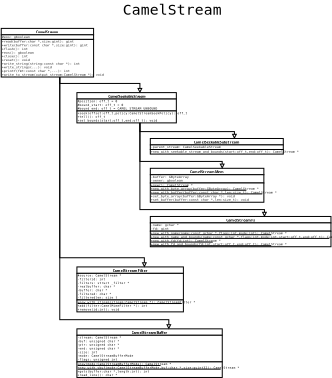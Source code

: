 <?xml version="1.0"?>
<diagram xmlns:dia="http://www.lysator.liu.se/~alla/dia/">
  <diagramdata>
    <attribute name="background">
      <color val="#ffffff"/>
    </attribute>
    <attribute name="paper">
      <composite type="paper">
        <attribute name="name">
          <string>#Letter#</string>
        </attribute>
        <attribute name="tmargin">
          <real val="2.54"/>
        </attribute>
        <attribute name="bmargin">
          <real val="2.54"/>
        </attribute>
        <attribute name="lmargin">
          <real val="2.54"/>
        </attribute>
        <attribute name="rmargin">
          <real val="2.54"/>
        </attribute>
        <attribute name="is_portrait">
          <boolean val="true"/>
        </attribute>
        <attribute name="scaling">
          <real val="0.2"/>
        </attribute>
        <attribute name="fitto">
          <boolean val="true"/>
        </attribute>
        <attribute name="fitwidth">
          <int val="1"/>
        </attribute>
        <attribute name="fitheight">
          <int val="1"/>
        </attribute>
      </composite>
    </attribute>
  </diagramdata>
  <layer name="Background" visible="true">
    <object type="UML - Class" version="0" id="O0">
      <attribute name="obj_pos">
        <point val="-8,-4"/>
      </attribute>
      <attribute name="obj_bb">
        <rectangle val="-8.05,-4.05;17.575,6.65"/>
      </attribute>
      <attribute name="elem_corner">
        <point val="-8,-4"/>
      </attribute>
      <attribute name="elem_width">
        <real val="25.525"/>
      </attribute>
      <attribute name="elem_height">
        <real val="10.6"/>
      </attribute>
      <attribute name="name">
        <string>#CamelStream#</string>
      </attribute>
      <attribute name="stereotype">
        <string/>
      </attribute>
      <attribute name="abstract">
        <boolean val="true"/>
      </attribute>
      <attribute name="suppress_attributes">
        <boolean val="false"/>
      </attribute>
      <attribute name="suppress_operations">
        <boolean val="false"/>
      </attribute>
      <attribute name="visible_attributes">
        <boolean val="true"/>
      </attribute>
      <attribute name="visible_operations">
        <boolean val="true"/>
      </attribute>
      <attribute name="attributes">
        <composite type="umlattribute">
          <attribute name="name">
            <string>#eos#</string>
          </attribute>
          <attribute name="type">
            <string>#gboolean#</string>
          </attribute>
          <attribute name="value">
            <string/>
          </attribute>
          <attribute name="visibility">
            <enum val="2"/>
          </attribute>
          <attribute name="abstract">
            <boolean val="false"/>
          </attribute>
          <attribute name="class_scope">
            <boolean val="false"/>
          </attribute>
        </composite>
      </attribute>
      <attribute name="operations">
        <composite type="umloperation">
          <attribute name="name">
            <string>#read#</string>
          </attribute>
          <attribute name="type">
            <string>#gint#</string>
          </attribute>
          <attribute name="visibility">
            <enum val="0"/>
          </attribute>
          <attribute name="abstract">
            <boolean val="true"/>
          </attribute>
          <attribute name="class_scope">
            <boolean val="false"/>
          </attribute>
          <attribute name="parameters">
            <composite type="umlparameter">
              <attribute name="name">
                <string>#buffer#</string>
              </attribute>
              <attribute name="type">
                <string>#char *#</string>
              </attribute>
              <attribute name="value">
                <string/>
              </attribute>
              <attribute name="kind">
                <enum val="0"/>
              </attribute>
            </composite>
            <composite type="umlparameter">
              <attribute name="name">
                <string>#size#</string>
              </attribute>
              <attribute name="type">
                <string>#gint#</string>
              </attribute>
              <attribute name="value">
                <string/>
              </attribute>
              <attribute name="kind">
                <enum val="0"/>
              </attribute>
            </composite>
          </attribute>
        </composite>
        <composite type="umloperation">
          <attribute name="name">
            <string>#write#</string>
          </attribute>
          <attribute name="type">
            <string>#gint#</string>
          </attribute>
          <attribute name="visibility">
            <enum val="0"/>
          </attribute>
          <attribute name="abstract">
            <boolean val="true"/>
          </attribute>
          <attribute name="class_scope">
            <boolean val="false"/>
          </attribute>
          <attribute name="parameters">
            <composite type="umlparameter">
              <attribute name="name">
                <string>#buffer#</string>
              </attribute>
              <attribute name="type">
                <string>#const char *#</string>
              </attribute>
              <attribute name="value">
                <string/>
              </attribute>
              <attribute name="kind">
                <enum val="0"/>
              </attribute>
            </composite>
            <composite type="umlparameter">
              <attribute name="name">
                <string>#size#</string>
              </attribute>
              <attribute name="type">
                <string>#gint#</string>
              </attribute>
              <attribute name="value">
                <string/>
              </attribute>
              <attribute name="kind">
                <enum val="0"/>
              </attribute>
            </composite>
          </attribute>
        </composite>
        <composite type="umloperation">
          <attribute name="name">
            <string>#flush#</string>
          </attribute>
          <attribute name="type">
            <string>#int#</string>
          </attribute>
          <attribute name="visibility">
            <enum val="0"/>
          </attribute>
          <attribute name="abstract">
            <boolean val="true"/>
          </attribute>
          <attribute name="class_scope">
            <boolean val="false"/>
          </attribute>
          <attribute name="parameters"/>
        </composite>
        <composite type="umloperation">
          <attribute name="name">
            <string>#eos#</string>
          </attribute>
          <attribute name="type">
            <string>#gboolean#</string>
          </attribute>
          <attribute name="visibility">
            <enum val="0"/>
          </attribute>
          <attribute name="abstract">
            <boolean val="true"/>
          </attribute>
          <attribute name="class_scope">
            <boolean val="false"/>
          </attribute>
          <attribute name="parameters"/>
        </composite>
        <composite type="umloperation">
          <attribute name="name">
            <string>#close#</string>
          </attribute>
          <attribute name="type">
            <string>#int#</string>
          </attribute>
          <attribute name="visibility">
            <enum val="0"/>
          </attribute>
          <attribute name="abstract">
            <boolean val="true"/>
          </attribute>
          <attribute name="class_scope">
            <boolean val="false"/>
          </attribute>
          <attribute name="parameters"/>
        </composite>
        <composite type="umloperation">
          <attribute name="name">
            <string>#reset#</string>
          </attribute>
          <attribute name="type">
            <string>#void#</string>
          </attribute>
          <attribute name="visibility">
            <enum val="0"/>
          </attribute>
          <attribute name="abstract">
            <boolean val="true"/>
          </attribute>
          <attribute name="class_scope">
            <boolean val="false"/>
          </attribute>
          <attribute name="parameters"/>
        </composite>
        <composite type="umloperation">
          <attribute name="name">
            <string>#write_string#</string>
          </attribute>
          <attribute name="type">
            <string>#int#</string>
          </attribute>
          <attribute name="visibility">
            <enum val="0"/>
          </attribute>
          <attribute name="abstract">
            <boolean val="false"/>
          </attribute>
          <attribute name="class_scope">
            <boolean val="false"/>
          </attribute>
          <attribute name="parameters">
            <composite type="umlparameter">
              <attribute name="name">
                <string>#string#</string>
              </attribute>
              <attribute name="type">
                <string>#const char *#</string>
              </attribute>
              <attribute name="value">
                <string/>
              </attribute>
              <attribute name="kind">
                <enum val="0"/>
              </attribute>
            </composite>
          </attribute>
        </composite>
        <composite type="umloperation">
          <attribute name="name">
            <string>#write_strings#</string>
          </attribute>
          <attribute name="type">
            <string>#void#</string>
          </attribute>
          <attribute name="visibility">
            <enum val="0"/>
          </attribute>
          <attribute name="abstract">
            <boolean val="false"/>
          </attribute>
          <attribute name="class_scope">
            <boolean val="false"/>
          </attribute>
          <attribute name="parameters">
            <composite type="umlparameter">
              <attribute name="name">
                <string>#...#</string>
              </attribute>
              <attribute name="type">
                <string>##</string>
              </attribute>
              <attribute name="value">
                <string/>
              </attribute>
              <attribute name="kind">
                <enum val="0"/>
              </attribute>
            </composite>
          </attribute>
        </composite>
        <composite type="umloperation">
          <attribute name="name">
            <string>#printf#</string>
          </attribute>
          <attribute name="type">
            <string>#int#</string>
          </attribute>
          <attribute name="visibility">
            <enum val="0"/>
          </attribute>
          <attribute name="abstract">
            <boolean val="false"/>
          </attribute>
          <attribute name="class_scope">
            <boolean val="false"/>
          </attribute>
          <attribute name="parameters">
            <composite type="umlparameter">
              <attribute name="name">
                <string>#fmt#</string>
              </attribute>
              <attribute name="type">
                <string>#const char *#</string>
              </attribute>
              <attribute name="value">
                <string/>
              </attribute>
              <attribute name="kind">
                <enum val="0"/>
              </attribute>
            </composite>
            <composite type="umlparameter">
              <attribute name="name">
                <string>#...#</string>
              </attribute>
              <attribute name="type">
                <string>##</string>
              </attribute>
              <attribute name="value">
                <string/>
              </attribute>
              <attribute name="kind">
                <enum val="0"/>
              </attribute>
            </composite>
          </attribute>
        </composite>
        <composite type="umloperation">
          <attribute name="name">
            <string>#write_to_stream#</string>
          </attribute>
          <attribute name="type">
            <string>#void#</string>
          </attribute>
          <attribute name="visibility">
            <enum val="0"/>
          </attribute>
          <attribute name="abstract">
            <boolean val="false"/>
          </attribute>
          <attribute name="class_scope">
            <boolean val="false"/>
          </attribute>
          <attribute name="parameters">
            <composite type="umlparameter">
              <attribute name="name">
                <string>#output_stream#</string>
              </attribute>
              <attribute name="type">
                <string>#CamelStream *#</string>
              </attribute>
              <attribute name="value">
                <string/>
              </attribute>
              <attribute name="kind">
                <enum val="0"/>
              </attribute>
            </composite>
          </attribute>
        </composite>
      </attribute>
      <attribute name="template">
        <boolean val="false"/>
      </attribute>
      <attribute name="templates"/>
    </object>
    <object type="UML - Class" version="0" id="O1">
      <attribute name="obj_pos">
        <point val="8.5,10"/>
      </attribute>
      <attribute name="obj_bb">
        <rectangle val="8.45,9.95;36.014,16.65"/>
      </attribute>
      <attribute name="elem_corner">
        <point val="8.5,10"/>
      </attribute>
      <attribute name="elem_width">
        <real val="27.464"/>
      </attribute>
      <attribute name="elem_height">
        <real val="6.6"/>
      </attribute>
      <attribute name="name">
        <string>#CamelSeekableStream#</string>
      </attribute>
      <attribute name="stereotype">
        <string/>
      </attribute>
      <attribute name="abstract">
        <boolean val="true"/>
      </attribute>
      <attribute name="suppress_attributes">
        <boolean val="false"/>
      </attribute>
      <attribute name="suppress_operations">
        <boolean val="false"/>
      </attribute>
      <attribute name="visible_attributes">
        <boolean val="true"/>
      </attribute>
      <attribute name="visible_operations">
        <boolean val="true"/>
      </attribute>
      <attribute name="attributes">
        <composite type="umlattribute">
          <attribute name="name">
            <string>#position#</string>
          </attribute>
          <attribute name="type">
            <string>#off_t#</string>
          </attribute>
          <attribute name="value">
            <string>#0#</string>
          </attribute>
          <attribute name="visibility">
            <enum val="2"/>
          </attribute>
          <attribute name="abstract">
            <boolean val="false"/>
          </attribute>
          <attribute name="class_scope">
            <boolean val="false"/>
          </attribute>
        </composite>
        <composite type="umlattribute">
          <attribute name="name">
            <string>#bound_start#</string>
          </attribute>
          <attribute name="type">
            <string>#off_t#</string>
          </attribute>
          <attribute name="value">
            <string>#0#</string>
          </attribute>
          <attribute name="visibility">
            <enum val="2"/>
          </attribute>
          <attribute name="abstract">
            <boolean val="false"/>
          </attribute>
          <attribute name="class_scope">
            <boolean val="false"/>
          </attribute>
        </composite>
        <composite type="umlattribute">
          <attribute name="name">
            <string>#bound_end#</string>
          </attribute>
          <attribute name="type">
            <string>#off_t#</string>
          </attribute>
          <attribute name="value">
            <string>#CAMEL_STREAM_UNBOUND#</string>
          </attribute>
          <attribute name="visibility">
            <enum val="2"/>
          </attribute>
          <attribute name="abstract">
            <boolean val="false"/>
          </attribute>
          <attribute name="class_scope">
            <boolean val="false"/>
          </attribute>
        </composite>
      </attribute>
      <attribute name="operations">
        <composite type="umloperation">
          <attribute name="name">
            <string>#seek#</string>
          </attribute>
          <attribute name="type">
            <string>#off_t#</string>
          </attribute>
          <attribute name="visibility">
            <enum val="0"/>
          </attribute>
          <attribute name="abstract">
            <boolean val="true"/>
          </attribute>
          <attribute name="class_scope">
            <boolean val="false"/>
          </attribute>
          <attribute name="parameters">
            <composite type="umlparameter">
              <attribute name="name">
                <string>#offset#</string>
              </attribute>
              <attribute name="type">
                <string>#off_t#</string>
              </attribute>
              <attribute name="value">
                <string/>
              </attribute>
              <attribute name="kind">
                <enum val="0"/>
              </attribute>
            </composite>
            <composite type="umlparameter">
              <attribute name="name">
                <string>#policy#</string>
              </attribute>
              <attribute name="type">
                <string>#CamelStreamSeekPolicy#</string>
              </attribute>
              <attribute name="value">
                <string/>
              </attribute>
              <attribute name="kind">
                <enum val="0"/>
              </attribute>
            </composite>
          </attribute>
        </composite>
        <composite type="umloperation">
          <attribute name="name">
            <string>#tell#</string>
          </attribute>
          <attribute name="type">
            <string>#off_t#</string>
          </attribute>
          <attribute name="visibility">
            <enum val="0"/>
          </attribute>
          <attribute name="abstract">
            <boolean val="false"/>
          </attribute>
          <attribute name="class_scope">
            <boolean val="false"/>
          </attribute>
          <attribute name="parameters"/>
        </composite>
        <composite type="umloperation">
          <attribute name="name">
            <string>#set_bounds#</string>
          </attribute>
          <attribute name="type">
            <string>#void#</string>
          </attribute>
          <attribute name="visibility">
            <enum val="0"/>
          </attribute>
          <attribute name="abstract">
            <boolean val="false"/>
          </attribute>
          <attribute name="class_scope">
            <boolean val="false"/>
          </attribute>
          <attribute name="parameters">
            <composite type="umlparameter">
              <attribute name="name">
                <string>#start#</string>
              </attribute>
              <attribute name="type">
                <string>#off_t#</string>
              </attribute>
              <attribute name="value">
                <string/>
              </attribute>
              <attribute name="kind">
                <enum val="0"/>
              </attribute>
            </composite>
            <composite type="umlparameter">
              <attribute name="name">
                <string>#end#</string>
              </attribute>
              <attribute name="type">
                <string>#off_t#</string>
              </attribute>
              <attribute name="value">
                <string/>
              </attribute>
              <attribute name="kind">
                <enum val="0"/>
              </attribute>
            </composite>
          </attribute>
        </composite>
      </attribute>
      <attribute name="template">
        <boolean val="false"/>
      </attribute>
      <attribute name="templates"/>
    </object>
    <object type="UML - Class" version="0" id="O2">
      <attribute name="obj_pos">
        <point val="24.5,20"/>
      </attribute>
      <attribute name="obj_bb">
        <rectangle val="24.45,19.95;61.225,23.45"/>
      </attribute>
      <attribute name="elem_corner">
        <point val="24.5,20"/>
      </attribute>
      <attribute name="elem_width">
        <real val="36.675"/>
      </attribute>
      <attribute name="elem_height">
        <real val="3.4"/>
      </attribute>
      <attribute name="name">
        <string>#CamelSeekableSubstream#</string>
      </attribute>
      <attribute name="stereotype">
        <string/>
      </attribute>
      <attribute name="abstract">
        <boolean val="false"/>
      </attribute>
      <attribute name="suppress_attributes">
        <boolean val="false"/>
      </attribute>
      <attribute name="suppress_operations">
        <boolean val="false"/>
      </attribute>
      <attribute name="visible_attributes">
        <boolean val="true"/>
      </attribute>
      <attribute name="visible_operations">
        <boolean val="true"/>
      </attribute>
      <attribute name="attributes">
        <composite type="umlattribute">
          <attribute name="name">
            <string>#parent_stream#</string>
          </attribute>
          <attribute name="type">
            <string>#CamelSeekableStream#</string>
          </attribute>
          <attribute name="value">
            <string/>
          </attribute>
          <attribute name="visibility">
            <enum val="1"/>
          </attribute>
          <attribute name="abstract">
            <boolean val="false"/>
          </attribute>
          <attribute name="class_scope">
            <boolean val="false"/>
          </attribute>
        </composite>
      </attribute>
      <attribute name="operations">
        <composite type="umloperation">
          <attribute name="name">
            <string>#new_with_seekable_stream_and_bounds#</string>
          </attribute>
          <attribute name="type">
            <string>#CamelStream *#</string>
          </attribute>
          <attribute name="visibility">
            <enum val="0"/>
          </attribute>
          <attribute name="abstract">
            <boolean val="false"/>
          </attribute>
          <attribute name="class_scope">
            <boolean val="false"/>
          </attribute>
          <attribute name="parameters">
            <composite type="umlparameter">
              <attribute name="name">
                <string>#start#</string>
              </attribute>
              <attribute name="type">
                <string>#off_t#</string>
              </attribute>
              <attribute name="value">
                <string/>
              </attribute>
              <attribute name="kind">
                <enum val="0"/>
              </attribute>
            </composite>
            <composite type="umlparameter">
              <attribute name="name">
                <string>#end#</string>
              </attribute>
              <attribute name="type">
                <string>#off_t#</string>
              </attribute>
              <attribute name="value">
                <string/>
              </attribute>
              <attribute name="kind">
                <enum val="0"/>
              </attribute>
            </composite>
          </attribute>
        </composite>
      </attribute>
      <attribute name="template">
        <boolean val="false"/>
      </attribute>
      <attribute name="templates"/>
    </object>
    <object type="UML - Class" version="0" id="O3">
      <attribute name="obj_pos">
        <point val="24.5,37"/>
      </attribute>
      <attribute name="obj_bb">
        <rectangle val="24.45,36.95;74.315,43.65"/>
      </attribute>
      <attribute name="elem_corner">
        <point val="24.5,37"/>
      </attribute>
      <attribute name="elem_width">
        <real val="49.765"/>
      </attribute>
      <attribute name="elem_height">
        <real val="6.6"/>
      </attribute>
      <attribute name="name">
        <string>#CamelStreamFs#</string>
      </attribute>
      <attribute name="stereotype">
        <string/>
      </attribute>
      <attribute name="abstract">
        <boolean val="false"/>
      </attribute>
      <attribute name="suppress_attributes">
        <boolean val="false"/>
      </attribute>
      <attribute name="suppress_operations">
        <boolean val="false"/>
      </attribute>
      <attribute name="visible_attributes">
        <boolean val="true"/>
      </attribute>
      <attribute name="visible_operations">
        <boolean val="true"/>
      </attribute>
      <attribute name="attributes">
        <composite type="umlattribute">
          <attribute name="name">
            <string>#name#</string>
          </attribute>
          <attribute name="type">
            <string>#gchar *#</string>
          </attribute>
          <attribute name="value">
            <string/>
          </attribute>
          <attribute name="visibility">
            <enum val="1"/>
          </attribute>
          <attribute name="abstract">
            <boolean val="false"/>
          </attribute>
          <attribute name="class_scope">
            <boolean val="false"/>
          </attribute>
        </composite>
        <composite type="umlattribute">
          <attribute name="name">
            <string>#fd#</string>
          </attribute>
          <attribute name="type">
            <string>#gint#</string>
          </attribute>
          <attribute name="value">
            <string/>
          </attribute>
          <attribute name="visibility">
            <enum val="1"/>
          </attribute>
          <attribute name="abstract">
            <boolean val="false"/>
          </attribute>
          <attribute name="class_scope">
            <boolean val="false"/>
          </attribute>
        </composite>
      </attribute>
      <attribute name="operations">
        <composite type="umloperation">
          <attribute name="name">
            <string>#new_with_name#</string>
          </attribute>
          <attribute name="type">
            <string>#CamelStream *#</string>
          </attribute>
          <attribute name="visibility">
            <enum val="0"/>
          </attribute>
          <attribute name="abstract">
            <boolean val="false"/>
          </attribute>
          <attribute name="class_scope">
            <boolean val="true"/>
          </attribute>
          <attribute name="parameters">
            <composite type="umlparameter">
              <attribute name="name">
                <string>#name#</string>
              </attribute>
              <attribute name="type">
                <string>#const gchar *#</string>
              </attribute>
              <attribute name="value">
                <string/>
              </attribute>
              <attribute name="kind">
                <enum val="0"/>
              </attribute>
            </composite>
            <composite type="umlparameter">
              <attribute name="name">
                <string>#flags#</string>
              </attribute>
              <attribute name="type">
                <string>#int#</string>
              </attribute>
              <attribute name="value">
                <string/>
              </attribute>
              <attribute name="kind">
                <enum val="0"/>
              </attribute>
            </composite>
            <composite type="umlparameter">
              <attribute name="name">
                <string>#mode#</string>
              </attribute>
              <attribute name="type">
                <string>#int#</string>
              </attribute>
              <attribute name="value">
                <string/>
              </attribute>
              <attribute name="kind">
                <enum val="0"/>
              </attribute>
            </composite>
          </attribute>
        </composite>
        <composite type="umloperation">
          <attribute name="name">
            <string>#new_with_name_and_bounds#</string>
          </attribute>
          <attribute name="type">
            <string>#CamelStream *#</string>
          </attribute>
          <attribute name="visibility">
            <enum val="0"/>
          </attribute>
          <attribute name="abstract">
            <boolean val="false"/>
          </attribute>
          <attribute name="class_scope">
            <boolean val="true"/>
          </attribute>
          <attribute name="parameters">
            <composite type="umlparameter">
              <attribute name="name">
                <string>#name#</string>
              </attribute>
              <attribute name="type">
                <string>#const gchar *#</string>
              </attribute>
              <attribute name="value">
                <string/>
              </attribute>
              <attribute name="kind">
                <enum val="0"/>
              </attribute>
            </composite>
            <composite type="umlparameter">
              <attribute name="name">
                <string>#flags#</string>
              </attribute>
              <attribute name="type">
                <string>#int#</string>
              </attribute>
              <attribute name="value">
                <string/>
              </attribute>
              <attribute name="kind">
                <enum val="0"/>
              </attribute>
            </composite>
            <composite type="umlparameter">
              <attribute name="name">
                <string>#mode#</string>
              </attribute>
              <attribute name="type">
                <string>#int#</string>
              </attribute>
              <attribute name="value">
                <string/>
              </attribute>
              <attribute name="kind">
                <enum val="0"/>
              </attribute>
            </composite>
            <composite type="umlparameter">
              <attribute name="name">
                <string>#start#</string>
              </attribute>
              <attribute name="type">
                <string>#off_t#</string>
              </attribute>
              <attribute name="value">
                <string/>
              </attribute>
              <attribute name="kind">
                <enum val="0"/>
              </attribute>
            </composite>
            <composite type="umlparameter">
              <attribute name="name">
                <string>#end#</string>
              </attribute>
              <attribute name="type">
                <string>#off_t#</string>
              </attribute>
              <attribute name="value">
                <string/>
              </attribute>
              <attribute name="kind">
                <enum val="0"/>
              </attribute>
            </composite>
          </attribute>
        </composite>
        <composite type="umloperation">
          <attribute name="name">
            <string>#new_with_fd#</string>
          </attribute>
          <attribute name="type">
            <string>#CamelStream *#</string>
          </attribute>
          <attribute name="visibility">
            <enum val="0"/>
          </attribute>
          <attribute name="abstract">
            <boolean val="false"/>
          </attribute>
          <attribute name="class_scope">
            <boolean val="true"/>
          </attribute>
          <attribute name="parameters">
            <composite type="umlparameter">
              <attribute name="name">
                <string>#fd#</string>
              </attribute>
              <attribute name="type">
                <string>#int#</string>
              </attribute>
              <attribute name="value">
                <string/>
              </attribute>
              <attribute name="kind">
                <enum val="0"/>
              </attribute>
            </composite>
          </attribute>
        </composite>
        <composite type="umloperation">
          <attribute name="name">
            <string>#new_with_fd_and_bounds#</string>
          </attribute>
          <attribute name="type">
            <string>#CamelStream *#</string>
          </attribute>
          <attribute name="visibility">
            <enum val="0"/>
          </attribute>
          <attribute name="abstract">
            <boolean val="false"/>
          </attribute>
          <attribute name="class_scope">
            <boolean val="true"/>
          </attribute>
          <attribute name="parameters">
            <composite type="umlparameter">
              <attribute name="name">
                <string>#fd#</string>
              </attribute>
              <attribute name="type">
                <string>#int#</string>
              </attribute>
              <attribute name="value">
                <string/>
              </attribute>
              <attribute name="kind">
                <enum val="0"/>
              </attribute>
            </composite>
            <composite type="umlparameter">
              <attribute name="name">
                <string>#start#</string>
              </attribute>
              <attribute name="type">
                <string>#off_t#</string>
              </attribute>
              <attribute name="value">
                <string/>
              </attribute>
              <attribute name="kind">
                <enum val="0"/>
              </attribute>
            </composite>
            <composite type="umlparameter">
              <attribute name="name">
                <string>#end#</string>
              </attribute>
              <attribute name="type">
                <string>#off_t#</string>
              </attribute>
              <attribute name="value">
                <string/>
              </attribute>
              <attribute name="kind">
                <enum val="0"/>
              </attribute>
            </composite>
          </attribute>
        </composite>
      </attribute>
      <attribute name="template">
        <boolean val="false"/>
      </attribute>
      <attribute name="templates"/>
    </object>
    <object type="UML - Class" version="0" id="O4">
      <attribute name="obj_pos">
        <point val="24.5,26.5"/>
      </attribute>
      <attribute name="obj_bb">
        <rectangle val="24.45,26.45;55.892,33.95"/>
      </attribute>
      <attribute name="elem_corner">
        <point val="24.5,26.5"/>
      </attribute>
      <attribute name="elem_width">
        <real val="31.342"/>
      </attribute>
      <attribute name="elem_height">
        <real val="7.4"/>
      </attribute>
      <attribute name="name">
        <string>#CamelStreamMem#</string>
      </attribute>
      <attribute name="stereotype">
        <string/>
      </attribute>
      <attribute name="abstract">
        <boolean val="false"/>
      </attribute>
      <attribute name="suppress_attributes">
        <boolean val="false"/>
      </attribute>
      <attribute name="suppress_operations">
        <boolean val="false"/>
      </attribute>
      <attribute name="visible_attributes">
        <boolean val="true"/>
      </attribute>
      <attribute name="visible_operations">
        <boolean val="true"/>
      </attribute>
      <attribute name="attributes">
        <composite type="umlattribute">
          <attribute name="name">
            <string>#buffer#</string>
          </attribute>
          <attribute name="type">
            <string>#GByteArray#</string>
          </attribute>
          <attribute name="value">
            <string/>
          </attribute>
          <attribute name="visibility">
            <enum val="1"/>
          </attribute>
          <attribute name="abstract">
            <boolean val="false"/>
          </attribute>
          <attribute name="class_scope">
            <boolean val="false"/>
          </attribute>
        </composite>
        <composite type="umlattribute">
          <attribute name="name">
            <string>#owner#</string>
          </attribute>
          <attribute name="type">
            <string>#gboolean#</string>
          </attribute>
          <attribute name="value">
            <string/>
          </attribute>
          <attribute name="visibility">
            <enum val="1"/>
          </attribute>
          <attribute name="abstract">
            <boolean val="false"/>
          </attribute>
          <attribute name="class_scope">
            <boolean val="false"/>
          </attribute>
        </composite>
      </attribute>
      <attribute name="operations">
        <composite type="umloperation">
          <attribute name="name">
            <string>#new#</string>
          </attribute>
          <attribute name="type">
            <string>#CamelStream *#</string>
          </attribute>
          <attribute name="visibility">
            <enum val="0"/>
          </attribute>
          <attribute name="abstract">
            <boolean val="false"/>
          </attribute>
          <attribute name="class_scope">
            <boolean val="true"/>
          </attribute>
          <attribute name="parameters"/>
        </composite>
        <composite type="umloperation">
          <attribute name="name">
            <string>#new_with_byte_array#</string>
          </attribute>
          <attribute name="type">
            <string>#CamelStream *#</string>
          </attribute>
          <attribute name="visibility">
            <enum val="0"/>
          </attribute>
          <attribute name="abstract">
            <boolean val="false"/>
          </attribute>
          <attribute name="class_scope">
            <boolean val="true"/>
          </attribute>
          <attribute name="parameters">
            <composite type="umlparameter">
              <attribute name="name">
                <string>#buffer#</string>
              </attribute>
              <attribute name="type">
                <string>#GByteArray#</string>
              </attribute>
              <attribute name="value">
                <string/>
              </attribute>
              <attribute name="kind">
                <enum val="0"/>
              </attribute>
            </composite>
          </attribute>
        </composite>
        <composite type="umloperation">
          <attribute name="name">
            <string>#new_with_buffer#</string>
          </attribute>
          <attribute name="type">
            <string>#CamelStream *#</string>
          </attribute>
          <attribute name="visibility">
            <enum val="0"/>
          </attribute>
          <attribute name="abstract">
            <boolean val="false"/>
          </attribute>
          <attribute name="class_scope">
            <boolean val="true"/>
          </attribute>
          <attribute name="parameters">
            <composite type="umlparameter">
              <attribute name="name">
                <string>#buffer#</string>
              </attribute>
              <attribute name="type">
                <string>#const char *#</string>
              </attribute>
              <attribute name="value">
                <string/>
              </attribute>
              <attribute name="kind">
                <enum val="0"/>
              </attribute>
            </composite>
            <composite type="umlparameter">
              <attribute name="name">
                <string>#len#</string>
              </attribute>
              <attribute name="type">
                <string>#size_t#</string>
              </attribute>
              <attribute name="value">
                <string/>
              </attribute>
              <attribute name="kind">
                <enum val="0"/>
              </attribute>
            </composite>
          </attribute>
        </composite>
        <composite type="umloperation">
          <attribute name="name">
            <string>#set_byte_array#</string>
          </attribute>
          <attribute name="type">
            <string>#void#</string>
          </attribute>
          <attribute name="visibility">
            <enum val="0"/>
          </attribute>
          <attribute name="abstract">
            <boolean val="false"/>
          </attribute>
          <attribute name="class_scope">
            <boolean val="false"/>
          </attribute>
          <attribute name="parameters">
            <composite type="umlparameter">
              <attribute name="name">
                <string>#buffer#</string>
              </attribute>
              <attribute name="type">
                <string>#GByteArray *#</string>
              </attribute>
              <attribute name="value">
                <string/>
              </attribute>
              <attribute name="kind">
                <enum val="0"/>
              </attribute>
            </composite>
          </attribute>
        </composite>
        <composite type="umloperation">
          <attribute name="name">
            <string>#set_buffer#</string>
          </attribute>
          <attribute name="type">
            <string>#void#</string>
          </attribute>
          <attribute name="visibility">
            <enum val="0"/>
          </attribute>
          <attribute name="abstract">
            <boolean val="false"/>
          </attribute>
          <attribute name="class_scope">
            <boolean val="false"/>
          </attribute>
          <attribute name="parameters">
            <composite type="umlparameter">
              <attribute name="name">
                <string>#buffer#</string>
              </attribute>
              <attribute name="type">
                <string>#const char *#</string>
              </attribute>
              <attribute name="value">
                <string/>
              </attribute>
              <attribute name="kind">
                <enum val="0"/>
              </attribute>
            </composite>
            <composite type="umlparameter">
              <attribute name="name">
                <string>#len#</string>
              </attribute>
              <attribute name="type">
                <string>#size_t#</string>
              </attribute>
              <attribute name="value">
                <string/>
              </attribute>
              <attribute name="kind">
                <enum val="0"/>
              </attribute>
            </composite>
          </attribute>
        </composite>
      </attribute>
      <attribute name="template">
        <boolean val="false"/>
      </attribute>
      <attribute name="templates"/>
    </object>
    <object type="UML - Class" version="0" id="O5">
      <attribute name="obj_pos">
        <point val="8.5,61.5"/>
      </attribute>
      <attribute name="obj_bb">
        <rectangle val="8.45,61.45;48.619,72.15"/>
      </attribute>
      <attribute name="elem_corner">
        <point val="8.5,61.5"/>
      </attribute>
      <attribute name="elem_width">
        <real val="40.069"/>
      </attribute>
      <attribute name="elem_height">
        <real val="10.6"/>
      </attribute>
      <attribute name="name">
        <string>#CamelStreamBuffer#</string>
      </attribute>
      <attribute name="stereotype">
        <string/>
      </attribute>
      <attribute name="abstract">
        <boolean val="false"/>
      </attribute>
      <attribute name="suppress_attributes">
        <boolean val="false"/>
      </attribute>
      <attribute name="suppress_operations">
        <boolean val="false"/>
      </attribute>
      <attribute name="visible_attributes">
        <boolean val="true"/>
      </attribute>
      <attribute name="visible_operations">
        <boolean val="true"/>
      </attribute>
      <attribute name="attributes">
        <composite type="umlattribute">
          <attribute name="name">
            <string>#stream#</string>
          </attribute>
          <attribute name="type">
            <string>#CamelStream *#</string>
          </attribute>
          <attribute name="value">
            <string/>
          </attribute>
          <attribute name="visibility">
            <enum val="1"/>
          </attribute>
          <attribute name="abstract">
            <boolean val="false"/>
          </attribute>
          <attribute name="class_scope">
            <boolean val="false"/>
          </attribute>
        </composite>
        <composite type="umlattribute">
          <attribute name="name">
            <string>#buf#</string>
          </attribute>
          <attribute name="type">
            <string>#unsigned char *#</string>
          </attribute>
          <attribute name="value">
            <string/>
          </attribute>
          <attribute name="visibility">
            <enum val="1"/>
          </attribute>
          <attribute name="abstract">
            <boolean val="false"/>
          </attribute>
          <attribute name="class_scope">
            <boolean val="false"/>
          </attribute>
        </composite>
        <composite type="umlattribute">
          <attribute name="name">
            <string>#ptr#</string>
          </attribute>
          <attribute name="type">
            <string>#unsigned char *#</string>
          </attribute>
          <attribute name="value">
            <string/>
          </attribute>
          <attribute name="visibility">
            <enum val="1"/>
          </attribute>
          <attribute name="abstract">
            <boolean val="false"/>
          </attribute>
          <attribute name="class_scope">
            <boolean val="false"/>
          </attribute>
        </composite>
        <composite type="umlattribute">
          <attribute name="name">
            <string>#end#</string>
          </attribute>
          <attribute name="type">
            <string>#unsigned char *#</string>
          </attribute>
          <attribute name="value">
            <string/>
          </attribute>
          <attribute name="visibility">
            <enum val="1"/>
          </attribute>
          <attribute name="abstract">
            <boolean val="false"/>
          </attribute>
          <attribute name="class_scope">
            <boolean val="false"/>
          </attribute>
        </composite>
        <composite type="umlattribute">
          <attribute name="name">
            <string>#size#</string>
          </attribute>
          <attribute name="type">
            <string>#int#</string>
          </attribute>
          <attribute name="value">
            <string/>
          </attribute>
          <attribute name="visibility">
            <enum val="1"/>
          </attribute>
          <attribute name="abstract">
            <boolean val="false"/>
          </attribute>
          <attribute name="class_scope">
            <boolean val="false"/>
          </attribute>
        </composite>
        <composite type="umlattribute">
          <attribute name="name">
            <string>#mode#</string>
          </attribute>
          <attribute name="type">
            <string>#CamelStreamBufferMode#</string>
          </attribute>
          <attribute name="value">
            <string/>
          </attribute>
          <attribute name="visibility">
            <enum val="1"/>
          </attribute>
          <attribute name="abstract">
            <boolean val="false"/>
          </attribute>
          <attribute name="class_scope">
            <boolean val="false"/>
          </attribute>
        </composite>
        <composite type="umlattribute">
          <attribute name="name">
            <string>#flags#</string>
          </attribute>
          <attribute name="type">
            <string>#unsigned int#</string>
          </attribute>
          <attribute name="value">
            <string/>
          </attribute>
          <attribute name="visibility">
            <enum val="1"/>
          </attribute>
          <attribute name="abstract">
            <boolean val="false"/>
          </attribute>
          <attribute name="class_scope">
            <boolean val="false"/>
          </attribute>
        </composite>
      </attribute>
      <attribute name="operations">
        <composite type="umloperation">
          <attribute name="name">
            <string>#new#</string>
          </attribute>
          <attribute name="type">
            <string>#CamelStream *#</string>
          </attribute>
          <attribute name="visibility">
            <enum val="0"/>
          </attribute>
          <attribute name="abstract">
            <boolean val="false"/>
          </attribute>
          <attribute name="class_scope">
            <boolean val="true"/>
          </attribute>
          <attribute name="parameters">
            <composite type="umlparameter">
              <attribute name="name">
                <string>#mode#</string>
              </attribute>
              <attribute name="type">
                <string>#CamelStreamBufferMode#</string>
              </attribute>
              <attribute name="value">
                <string/>
              </attribute>
              <attribute name="kind">
                <enum val="0"/>
              </attribute>
            </composite>
          </attribute>
        </composite>
        <composite type="umloperation">
          <attribute name="name">
            <string>#new_with_vbuf#</string>
          </attribute>
          <attribute name="type">
            <string>#CamelStream *#</string>
          </attribute>
          <attribute name="visibility">
            <enum val="0"/>
          </attribute>
          <attribute name="abstract">
            <boolean val="false"/>
          </attribute>
          <attribute name="class_scope">
            <boolean val="true"/>
          </attribute>
          <attribute name="parameters">
            <composite type="umlparameter">
              <attribute name="name">
                <string>#mode#</string>
              </attribute>
              <attribute name="type">
                <string>#CamelStreamBufferMode#</string>
              </attribute>
              <attribute name="value">
                <string/>
              </attribute>
              <attribute name="kind">
                <enum val="0"/>
              </attribute>
            </composite>
            <composite type="umlparameter">
              <attribute name="name">
                <string>#buf#</string>
              </attribute>
              <attribute name="type">
                <string>#char *#</string>
              </attribute>
              <attribute name="value">
                <string/>
              </attribute>
              <attribute name="kind">
                <enum val="0"/>
              </attribute>
            </composite>
            <composite type="umlparameter">
              <attribute name="name">
                <string>#size#</string>
              </attribute>
              <attribute name="type">
                <string>#guint32#</string>
              </attribute>
              <attribute name="value">
                <string/>
              </attribute>
              <attribute name="kind">
                <enum val="0"/>
              </attribute>
            </composite>
          </attribute>
        </composite>
        <composite type="umloperation">
          <attribute name="name">
            <string>#gets#</string>
          </attribute>
          <attribute name="type">
            <string>#int#</string>
          </attribute>
          <attribute name="visibility">
            <enum val="0"/>
          </attribute>
          <attribute name="abstract">
            <boolean val="false"/>
          </attribute>
          <attribute name="class_scope">
            <boolean val="false"/>
          </attribute>
          <attribute name="parameters">
            <composite type="umlparameter">
              <attribute name="name">
                <string>#buffer#</string>
              </attribute>
              <attribute name="type">
                <string>#char *#</string>
              </attribute>
              <attribute name="value">
                <string/>
              </attribute>
              <attribute name="kind">
                <enum val="0"/>
              </attribute>
            </composite>
            <composite type="umlparameter">
              <attribute name="name">
                <string>#length#</string>
              </attribute>
              <attribute name="type">
                <string>#int#</string>
              </attribute>
              <attribute name="value">
                <string/>
              </attribute>
              <attribute name="kind">
                <enum val="0"/>
              </attribute>
            </composite>
          </attribute>
        </composite>
        <composite type="umloperation">
          <attribute name="name">
            <string>#read_line#</string>
          </attribute>
          <attribute name="type">
            <string>#char *#</string>
          </attribute>
          <attribute name="visibility">
            <enum val="0"/>
          </attribute>
          <attribute name="abstract">
            <boolean val="false"/>
          </attribute>
          <attribute name="class_scope">
            <boolean val="false"/>
          </attribute>
          <attribute name="parameters"/>
        </composite>
      </attribute>
      <attribute name="template">
        <boolean val="false"/>
      </attribute>
      <attribute name="templates"/>
    </object>
    <object type="UML - Class" version="0" id="O6">
      <attribute name="obj_pos">
        <point val="8.5,48"/>
      </attribute>
      <attribute name="obj_bb">
        <rectangle val="8.45,47.95;37.953,57.85"/>
      </attribute>
      <attribute name="elem_corner">
        <point val="8.5,48"/>
      </attribute>
      <attribute name="elem_width">
        <real val="29.403"/>
      </attribute>
      <attribute name="elem_height">
        <real val="9.8"/>
      </attribute>
      <attribute name="name">
        <string>#CamelStreamFilter#</string>
      </attribute>
      <attribute name="stereotype">
        <string/>
      </attribute>
      <attribute name="abstract">
        <boolean val="false"/>
      </attribute>
      <attribute name="suppress_attributes">
        <boolean val="false"/>
      </attribute>
      <attribute name="suppress_operations">
        <boolean val="false"/>
      </attribute>
      <attribute name="visible_attributes">
        <boolean val="true"/>
      </attribute>
      <attribute name="visible_operations">
        <boolean val="true"/>
      </attribute>
      <attribute name="attributes">
        <composite type="umlattribute">
          <attribute name="name">
            <string>#source#</string>
          </attribute>
          <attribute name="type">
            <string>#CamelStream *#</string>
          </attribute>
          <attribute name="value">
            <string/>
          </attribute>
          <attribute name="visibility">
            <enum val="2"/>
          </attribute>
          <attribute name="abstract">
            <boolean val="false"/>
          </attribute>
          <attribute name="class_scope">
            <boolean val="false"/>
          </attribute>
        </composite>
        <composite type="umlattribute">
          <attribute name="name">
            <string>#filterid#</string>
          </attribute>
          <attribute name="type">
            <string>#int#</string>
          </attribute>
          <attribute name="value">
            <string/>
          </attribute>
          <attribute name="visibility">
            <enum val="1"/>
          </attribute>
          <attribute name="abstract">
            <boolean val="false"/>
          </attribute>
          <attribute name="class_scope">
            <boolean val="false"/>
          </attribute>
        </composite>
        <composite type="umlattribute">
          <attribute name="name">
            <string>#filters#</string>
          </attribute>
          <attribute name="type">
            <string>#struct _filter *#</string>
          </attribute>
          <attribute name="value">
            <string/>
          </attribute>
          <attribute name="visibility">
            <enum val="1"/>
          </attribute>
          <attribute name="abstract">
            <boolean val="false"/>
          </attribute>
          <attribute name="class_scope">
            <boolean val="false"/>
          </attribute>
        </composite>
        <composite type="umlattribute">
          <attribute name="name">
            <string>#realbuffer#</string>
          </attribute>
          <attribute name="type">
            <string>#char *#</string>
          </attribute>
          <attribute name="value">
            <string/>
          </attribute>
          <attribute name="visibility">
            <enum val="1"/>
          </attribute>
          <attribute name="abstract">
            <boolean val="false"/>
          </attribute>
          <attribute name="class_scope">
            <boolean val="false"/>
          </attribute>
        </composite>
        <composite type="umlattribute">
          <attribute name="name">
            <string>#buffer#</string>
          </attribute>
          <attribute name="type">
            <string>#char *#</string>
          </attribute>
          <attribute name="value">
            <string/>
          </attribute>
          <attribute name="visibility">
            <enum val="1"/>
          </attribute>
          <attribute name="abstract">
            <boolean val="false"/>
          </attribute>
          <attribute name="class_scope">
            <boolean val="false"/>
          </attribute>
        </composite>
        <composite type="umlattribute">
          <attribute name="name">
            <string>#filtered#</string>
          </attribute>
          <attribute name="type">
            <string>#char *#</string>
          </attribute>
          <attribute name="value">
            <string/>
          </attribute>
          <attribute name="visibility">
            <enum val="1"/>
          </attribute>
          <attribute name="abstract">
            <boolean val="false"/>
          </attribute>
          <attribute name="class_scope">
            <boolean val="false"/>
          </attribute>
        </composite>
        <composite type="umlattribute">
          <attribute name="name">
            <string>#filteredlen#</string>
          </attribute>
          <attribute name="type">
            <string>#size_t#</string>
          </attribute>
          <attribute name="value">
            <string/>
          </attribute>
          <attribute name="visibility">
            <enum val="1"/>
          </attribute>
          <attribute name="abstract">
            <boolean val="false"/>
          </attribute>
          <attribute name="class_scope">
            <boolean val="false"/>
          </attribute>
        </composite>
      </attribute>
      <attribute name="operations">
        <composite type="umloperation">
          <attribute name="name">
            <string>#new_with_stream#</string>
          </attribute>
          <attribute name="type">
            <string>#CamelStreamFilter *#</string>
          </attribute>
          <attribute name="visibility">
            <enum val="0"/>
          </attribute>
          <attribute name="abstract">
            <boolean val="false"/>
          </attribute>
          <attribute name="class_scope">
            <boolean val="true"/>
          </attribute>
          <attribute name="parameters">
            <composite type="umlparameter">
              <attribute name="name">
                <string>#stream#</string>
              </attribute>
              <attribute name="type">
                <string>#CamelStream *#</string>
              </attribute>
              <attribute name="value">
                <string/>
              </attribute>
              <attribute name="kind">
                <enum val="0"/>
              </attribute>
            </composite>
          </attribute>
        </composite>
        <composite type="umloperation">
          <attribute name="name">
            <string>#add#</string>
          </attribute>
          <attribute name="type">
            <string>#int#</string>
          </attribute>
          <attribute name="visibility">
            <enum val="0"/>
          </attribute>
          <attribute name="abstract">
            <boolean val="false"/>
          </attribute>
          <attribute name="class_scope">
            <boolean val="false"/>
          </attribute>
          <attribute name="parameters">
            <composite type="umlparameter">
              <attribute name="name">
                <string>#filter#</string>
              </attribute>
              <attribute name="type">
                <string>#CamelMimeFilter *#</string>
              </attribute>
              <attribute name="value">
                <string/>
              </attribute>
              <attribute name="kind">
                <enum val="0"/>
              </attribute>
            </composite>
          </attribute>
        </composite>
        <composite type="umloperation">
          <attribute name="name">
            <string>#remove#</string>
          </attribute>
          <attribute name="type">
            <string>#void#</string>
          </attribute>
          <attribute name="visibility">
            <enum val="0"/>
          </attribute>
          <attribute name="abstract">
            <boolean val="false"/>
          </attribute>
          <attribute name="class_scope">
            <boolean val="false"/>
          </attribute>
          <attribute name="parameters">
            <composite type="umlparameter">
              <attribute name="name">
                <string>#id#</string>
              </attribute>
              <attribute name="type">
                <string>#int#</string>
              </attribute>
              <attribute name="value">
                <string/>
              </attribute>
              <attribute name="kind">
                <enum val="0"/>
              </attribute>
            </composite>
          </attribute>
        </composite>
      </attribute>
      <attribute name="template">
        <boolean val="false"/>
      </attribute>
      <attribute name="templates"/>
    </object>
    <object type="UML - Generalization" version="0" id="O7">
      <attribute name="obj_pos">
        <point val="22.232,10"/>
      </attribute>
      <attribute name="obj_bb">
        <rectangle val="3.912,5.75;23.082,10.85"/>
      </attribute>
      <attribute name="orth_points">
        <point val="22.232,10"/>
        <point val="22.232,8"/>
        <point val="4.762,8"/>
        <point val="4.762,6.6"/>
      </attribute>
      <attribute name="orth_orient">
        <enum val="1"/>
        <enum val="0"/>
        <enum val="1"/>
      </attribute>
      <attribute name="name">
        <string/>
      </attribute>
      <attribute name="stereotype">
        <string/>
      </attribute>
      <connections>
        <connection handle="0" to="O1" connection="1"/>
        <connection handle="1" to="O0" connection="6"/>
      </connections>
    </object>
    <object type="UML - Generalization" version="0" id="O8">
      <attribute name="obj_pos">
        <point val="42.838,20"/>
      </attribute>
      <attribute name="obj_bb">
        <rectangle val="21.382,15.75;43.688,20.85"/>
      </attribute>
      <attribute name="orth_points">
        <point val="42.838,20"/>
        <point val="42.838,18.5"/>
        <point val="22.232,18.5"/>
        <point val="22.232,16.6"/>
      </attribute>
      <attribute name="orth_orient">
        <enum val="1"/>
        <enum val="0"/>
        <enum val="1"/>
      </attribute>
      <attribute name="name">
        <string/>
      </attribute>
      <attribute name="stereotype">
        <string/>
      </attribute>
      <connections>
        <connection handle="0" to="O2" connection="1"/>
        <connection handle="1" to="O1" connection="6"/>
      </connections>
    </object>
    <object type="UML - Generalization" version="0" id="O9">
      <attribute name="obj_pos">
        <point val="40.171,26.5"/>
      </attribute>
      <attribute name="obj_bb">
        <rectangle val="21.382,15.75;41.021,27.35"/>
      </attribute>
      <attribute name="orth_points">
        <point val="40.171,26.5"/>
        <point val="40.171,25"/>
        <point val="22.232,25"/>
        <point val="22.232,16.6"/>
      </attribute>
      <attribute name="orth_orient">
        <enum val="1"/>
        <enum val="0"/>
        <enum val="1"/>
      </attribute>
      <attribute name="name">
        <string/>
      </attribute>
      <attribute name="stereotype">
        <string/>
      </attribute>
      <connections>
        <connection handle="0" to="O4" connection="1"/>
        <connection handle="1" to="O1" connection="6"/>
      </connections>
    </object>
    <object type="UML - Generalization" version="0" id="O10">
      <attribute name="obj_pos">
        <point val="49.382,37"/>
      </attribute>
      <attribute name="obj_bb">
        <rectangle val="21.382,15.75;50.232,37.85"/>
      </attribute>
      <attribute name="orth_points">
        <point val="49.382,37"/>
        <point val="49.382,35.5"/>
        <point val="22.232,35.5"/>
        <point val="22.232,16.6"/>
      </attribute>
      <attribute name="orth_orient">
        <enum val="1"/>
        <enum val="0"/>
        <enum val="1"/>
      </attribute>
      <attribute name="name">
        <string/>
      </attribute>
      <attribute name="stereotype">
        <string/>
      </attribute>
      <connections>
        <connection handle="0" to="O3" connection="1"/>
        <connection handle="1" to="O1" connection="6"/>
      </connections>
    </object>
    <object type="UML - Generalization" version="0" id="O11">
      <attribute name="obj_pos">
        <point val="23.202,48"/>
      </attribute>
      <attribute name="obj_bb">
        <rectangle val="3.912,5.75;24.052,48.85"/>
      </attribute>
      <attribute name="orth_points">
        <point val="23.202,48"/>
        <point val="23.202,46"/>
        <point val="4.762,46"/>
        <point val="4.762,6.6"/>
      </attribute>
      <attribute name="orth_orient">
        <enum val="1"/>
        <enum val="0"/>
        <enum val="1"/>
      </attribute>
      <attribute name="name">
        <string/>
      </attribute>
      <attribute name="stereotype">
        <string/>
      </attribute>
      <connections>
        <connection handle="0" to="O6" connection="1"/>
        <connection handle="1" to="O0" connection="6"/>
      </connections>
    </object>
    <object type="UML - Generalization" version="0" id="O12">
      <attribute name="obj_pos">
        <point val="28.534,61.5"/>
      </attribute>
      <attribute name="obj_bb">
        <rectangle val="3.912,5.75;29.384,62.35"/>
      </attribute>
      <attribute name="orth_points">
        <point val="28.534,61.5"/>
        <point val="28.534,59.5"/>
        <point val="4.762,59.5"/>
        <point val="4.762,6.6"/>
      </attribute>
      <attribute name="orth_orient">
        <enum val="1"/>
        <enum val="0"/>
        <enum val="1"/>
      </attribute>
      <attribute name="name">
        <string/>
      </attribute>
      <attribute name="stereotype">
        <string/>
      </attribute>
      <connections>
        <connection handle="0" to="O5" connection="1"/>
        <connection handle="1" to="O0" connection="6"/>
      </connections>
    </object>
    <object type="Standard - Text" version="0" id="O13">
      <attribute name="obj_pos">
        <point val="18.5,-7"/>
      </attribute>
      <attribute name="obj_bb">
        <rectangle val="18.5,-9.973;45.364,-5.973"/>
      </attribute>
      <attribute name="text">
        <composite type="text">
          <attribute name="string">
            <string>#CamelStream#</string>
          </attribute>
          <attribute name="font">
            <font name="Courier"/>
          </attribute>
          <attribute name="height">
            <real val="4"/>
          </attribute>
          <attribute name="pos">
            <point val="18.5,-7"/>
          </attribute>
          <attribute name="color">
            <color val="#000000"/>
          </attribute>
          <attribute name="alignment">
            <enum val="0"/>
          </attribute>
        </composite>
      </attribute>
    </object>
  </layer>
</diagram>
